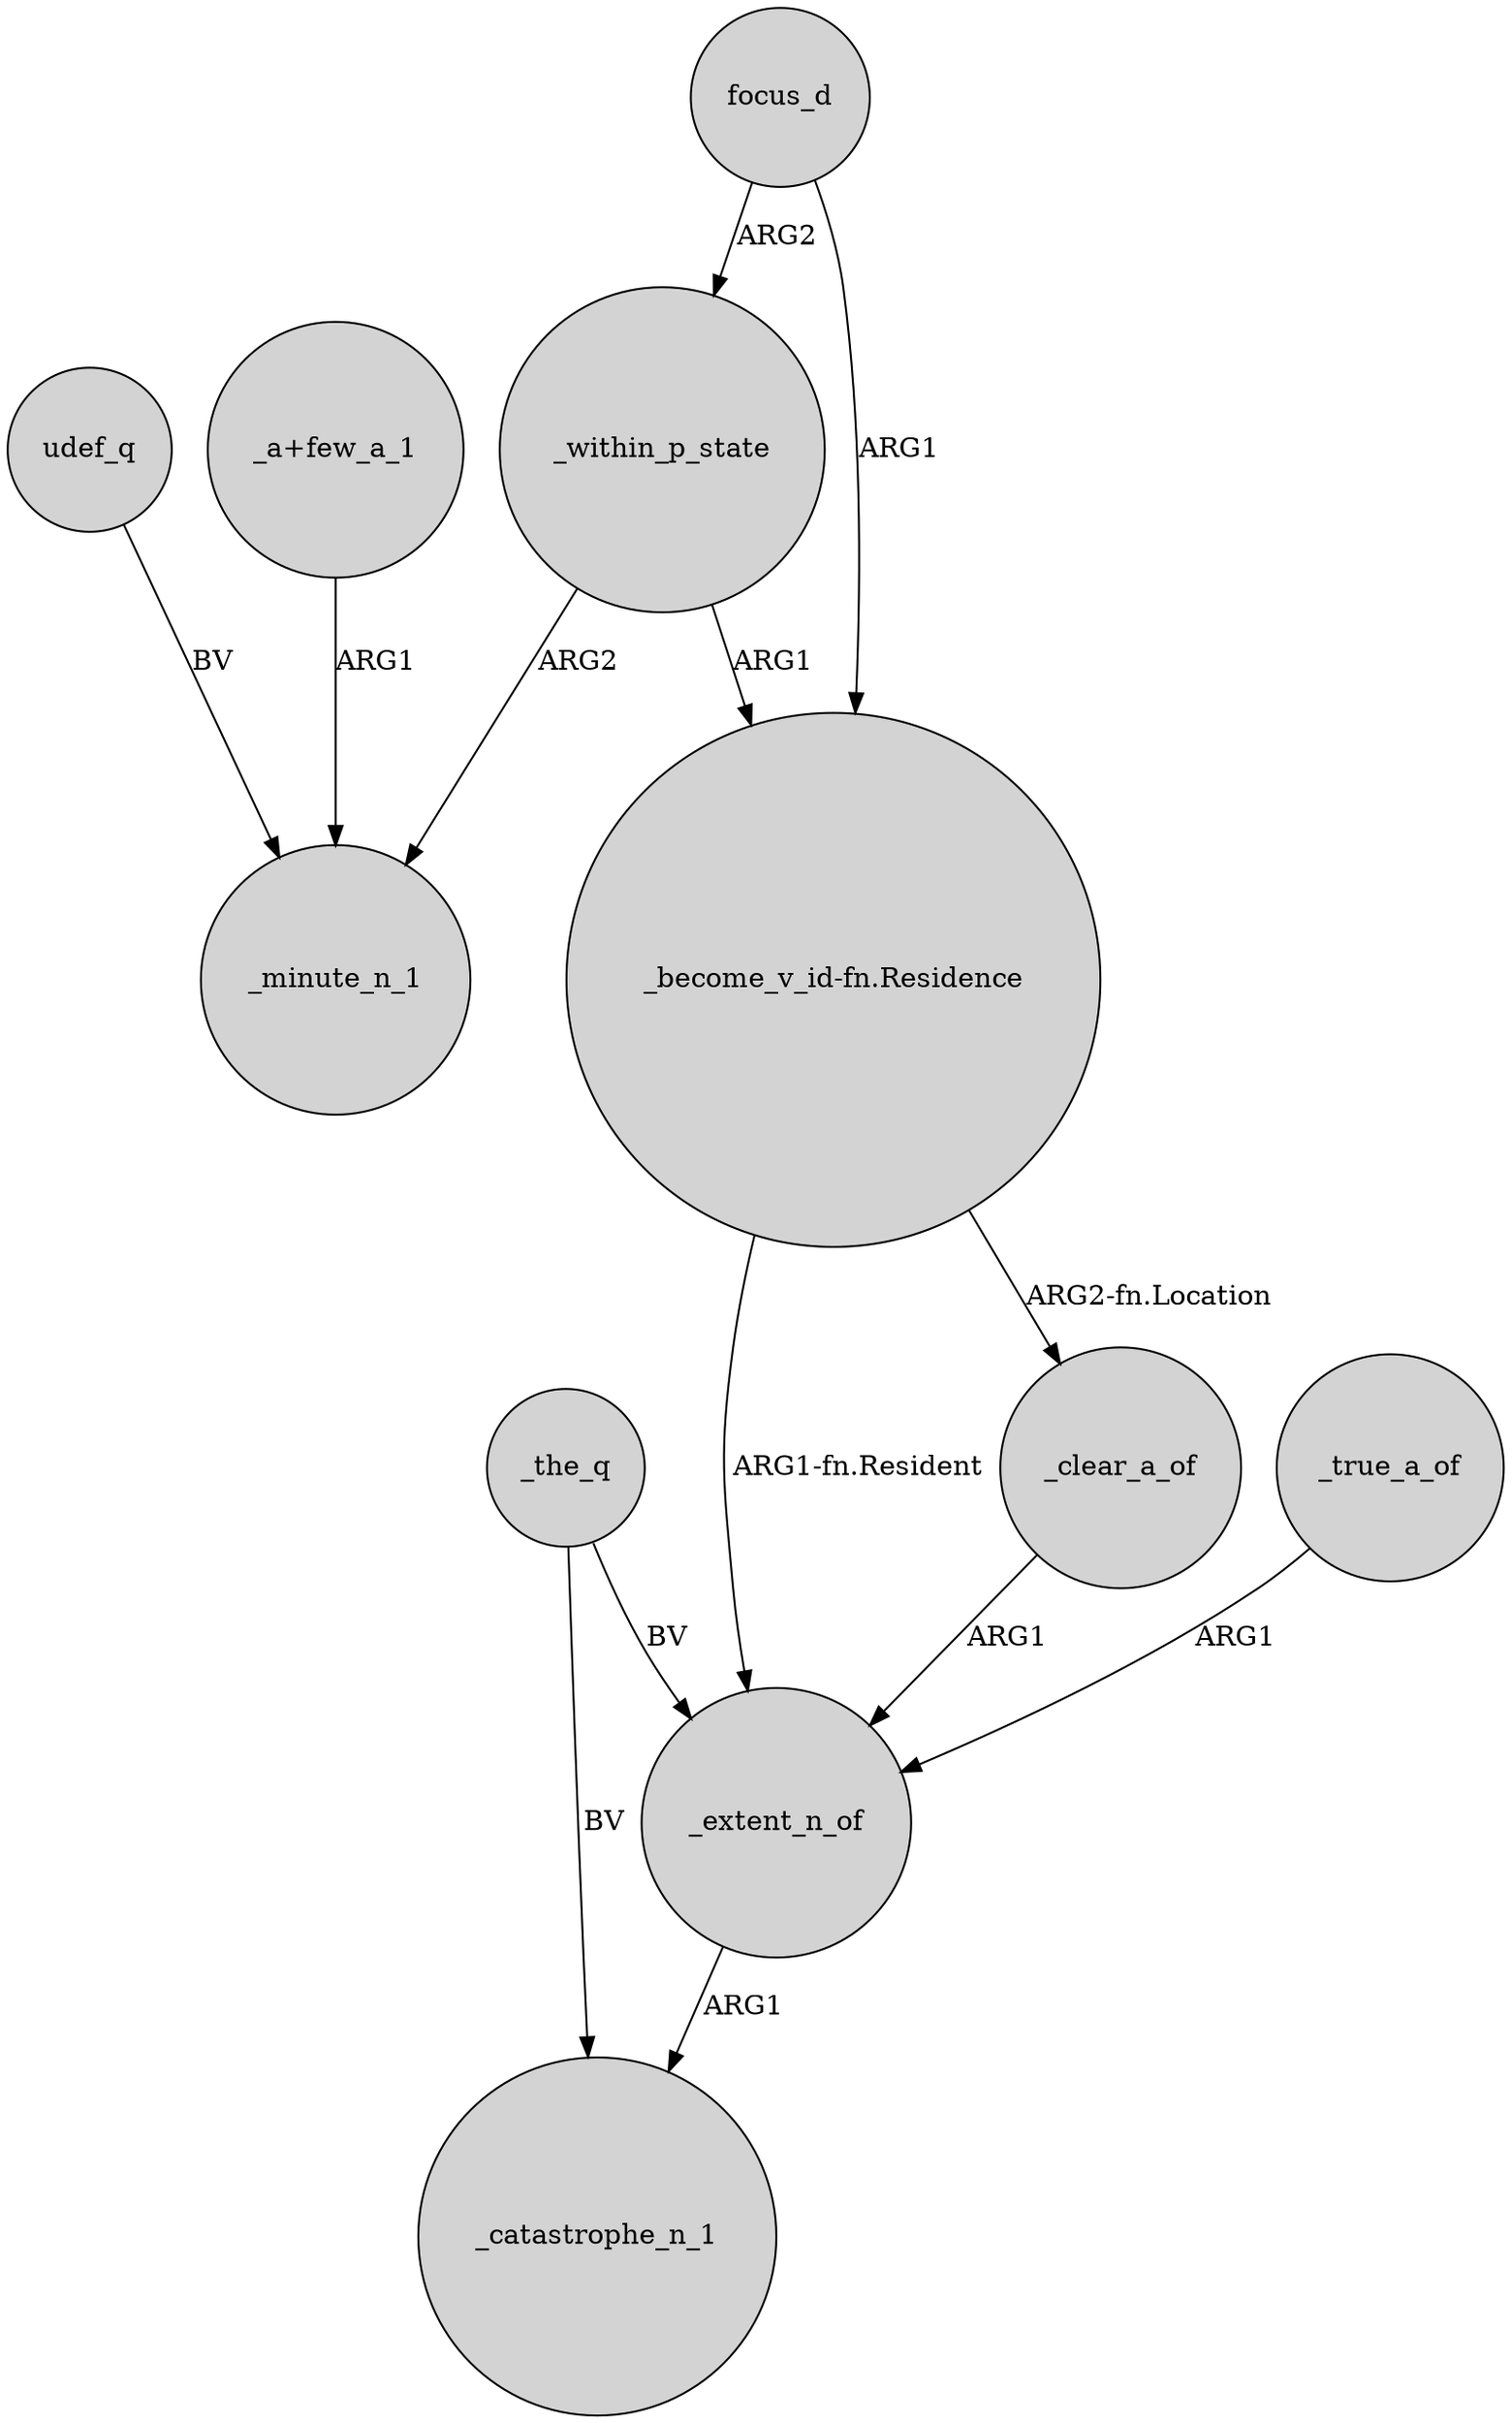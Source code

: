 digraph {
	node [shape=circle style=filled]
	_true_a_of -> _extent_n_of [label=ARG1]
	_clear_a_of -> _extent_n_of [label=ARG1]
	udef_q -> _minute_n_1 [label=BV]
	_within_p_state -> "_become_v_id-fn.Residence" [label=ARG1]
	"_become_v_id-fn.Residence" -> _extent_n_of [label="ARG1-fn.Resident"]
	focus_d -> "_become_v_id-fn.Residence" [label=ARG1]
	_extent_n_of -> _catastrophe_n_1 [label=ARG1]
	_the_q -> _catastrophe_n_1 [label=BV]
	"_a+few_a_1" -> _minute_n_1 [label=ARG1]
	_within_p_state -> _minute_n_1 [label=ARG2]
	_the_q -> _extent_n_of [label=BV]
	focus_d -> _within_p_state [label=ARG2]
	"_become_v_id-fn.Residence" -> _clear_a_of [label="ARG2-fn.Location"]
}
